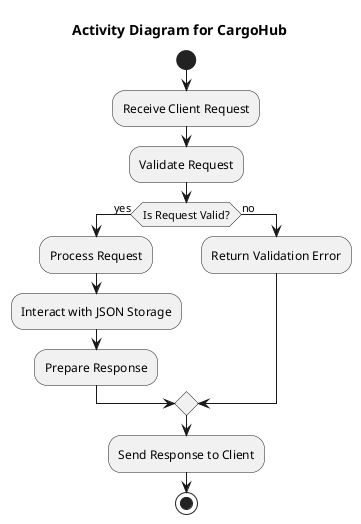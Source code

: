 @startuml ActivityDiagram

title Activity Diagram for CargoHub

start

:Receive Client Request;

:Validate Request;
if (Is Request Valid?) then (yes)
    :Process Request;
    :Interact with JSON Storage;
    :Prepare Response;
else (no)
    :Return Validation Error;
endif

:Send Response to Client;

stop

@enduml